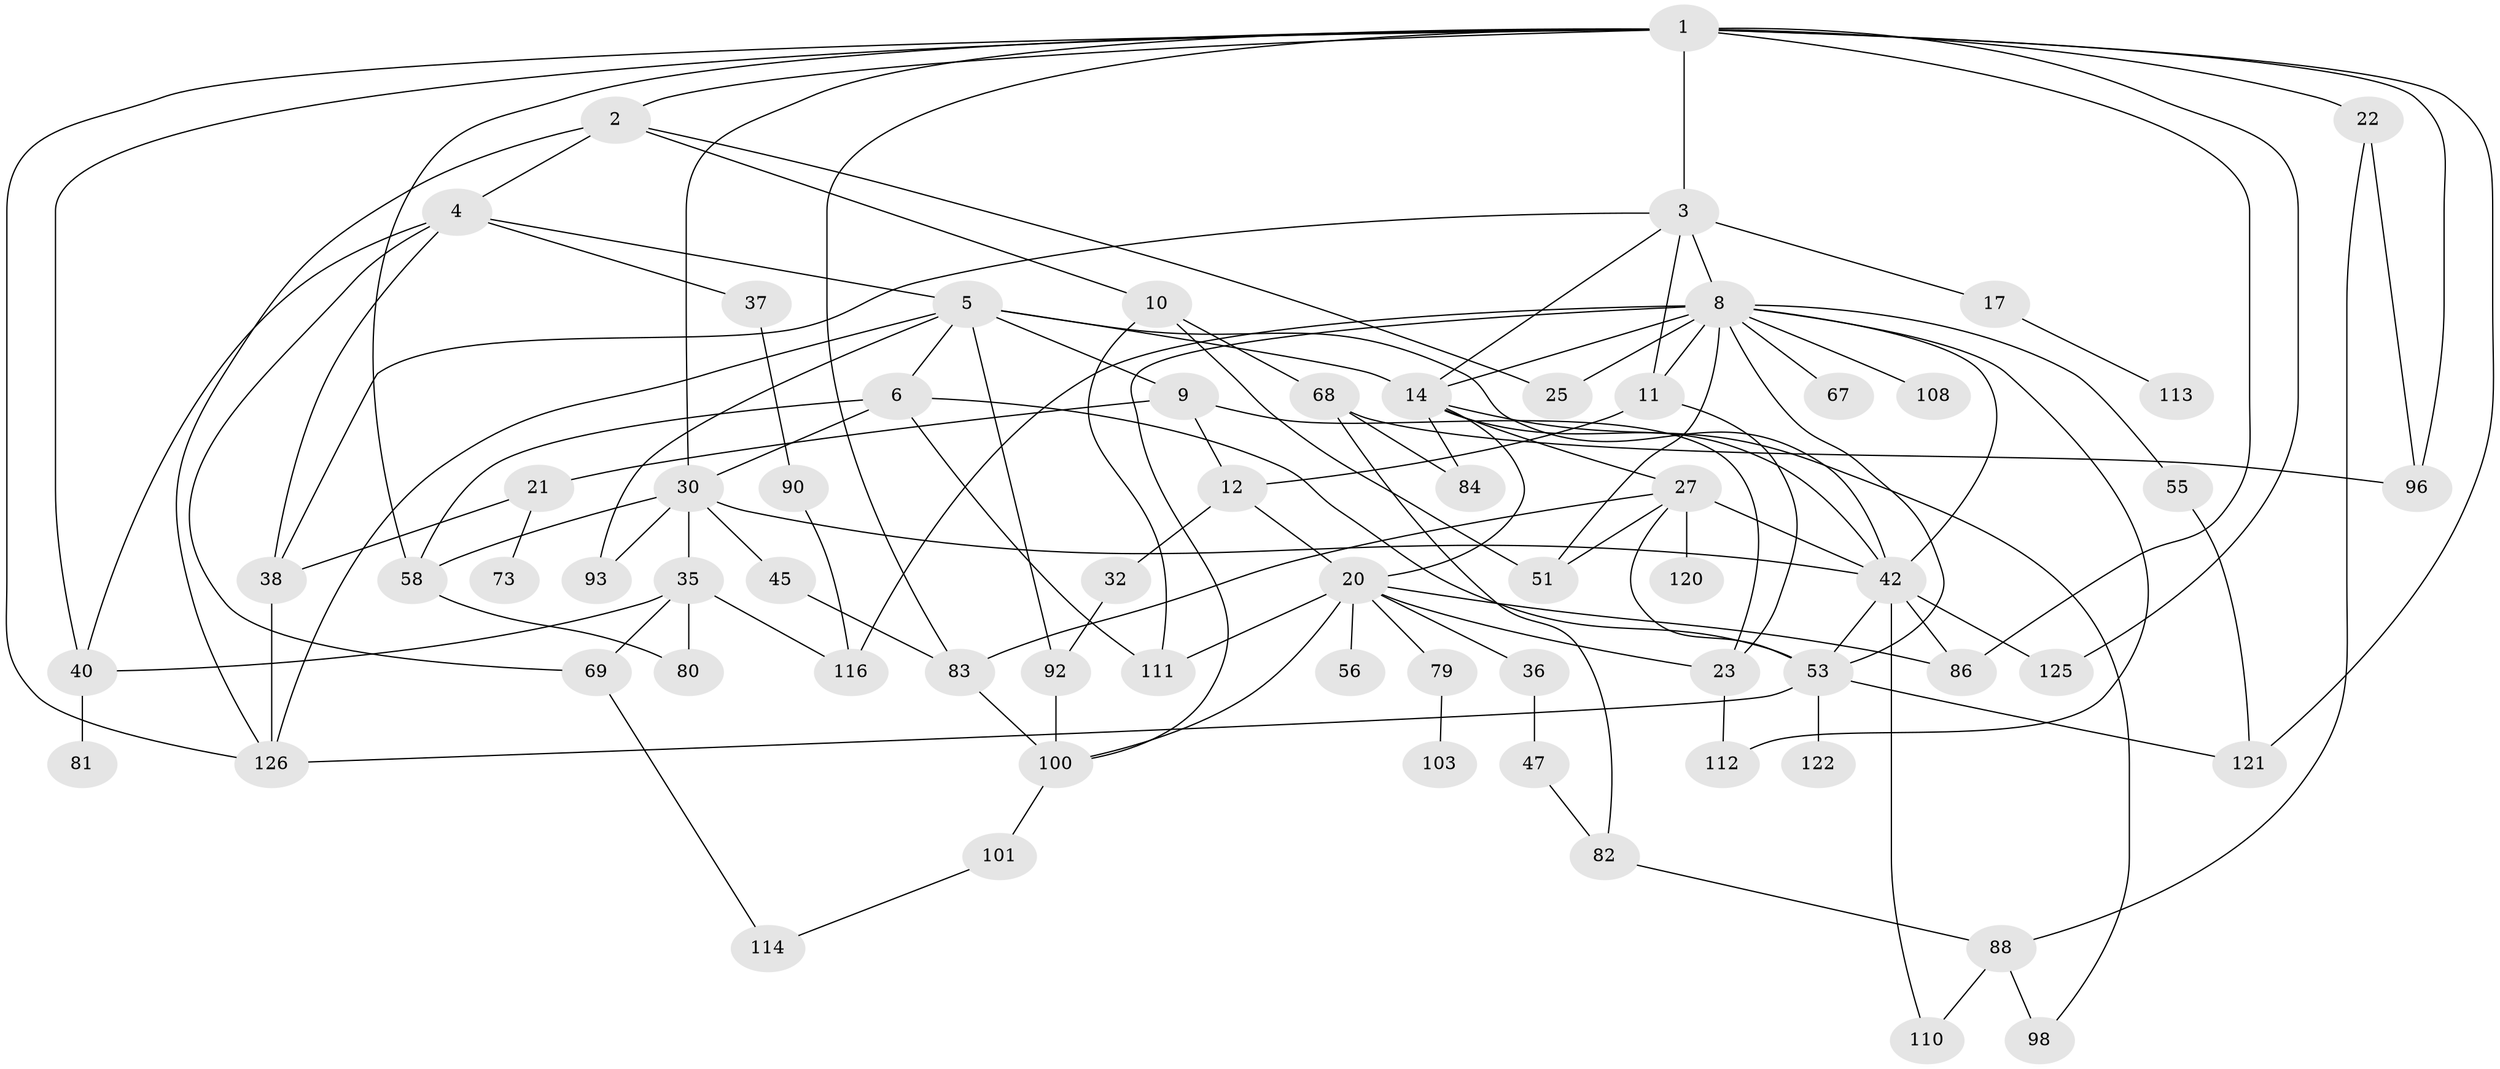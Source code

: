 // original degree distribution, {6: 0.03787878787878788, 7: 0.022727272727272728, 4: 0.14393939393939395, 5: 0.07575757575757576, 3: 0.2803030303030303, 2: 0.2878787878787879, 1: 0.15151515151515152}
// Generated by graph-tools (version 1.1) at 2025/13/03/09/25 04:13:27]
// undirected, 66 vertices, 120 edges
graph export_dot {
graph [start="1"]
  node [color=gray90,style=filled];
  1 [super="+7"];
  2 [super="+31"];
  3;
  4 [super="+74"];
  5 [super="+29+19"];
  6 [super="+48"];
  8 [super="+24+70+13"];
  9;
  10 [super="+54"];
  11 [super="+18"];
  12 [super="+123"];
  14 [super="+16"];
  17;
  20 [super="+26+43"];
  21 [super="+127+72+62+60"];
  22;
  23;
  25 [super="+109"];
  27 [super="+28+85"];
  30 [super="+34+97"];
  32 [super="+46"];
  35 [super="+41"];
  36;
  37;
  38 [super="+44"];
  40 [super="+61+49"];
  42 [super="+52+66"];
  45;
  47 [super="+64"];
  51;
  53 [super="+59"];
  55;
  56;
  58 [super="+77"];
  67;
  68;
  69;
  73;
  79;
  80;
  81;
  82;
  83 [super="+91+95"];
  84;
  86 [super="+115"];
  88;
  90;
  92;
  93;
  96 [super="+104"];
  98;
  100 [super="+105"];
  101;
  103 [super="+107"];
  108;
  110;
  111;
  112;
  113;
  114;
  116;
  120;
  121;
  122;
  125;
  126 [super="+130"];
  1 -- 2;
  1 -- 3;
  1 -- 40;
  1 -- 126;
  1 -- 96;
  1 -- 83;
  1 -- 86;
  1 -- 22 [weight=2];
  1 -- 121;
  1 -- 125;
  1 -- 30;
  1 -- 58;
  2 -- 4;
  2 -- 10;
  2 -- 126;
  2 -- 25;
  3 -- 8 [weight=2];
  3 -- 11;
  3 -- 17;
  3 -- 38;
  3 -- 14;
  4 -- 5;
  4 -- 37;
  4 -- 69;
  4 -- 40;
  4 -- 38;
  5 -- 6;
  5 -- 9 [weight=2];
  5 -- 126;
  5 -- 92;
  5 -- 14;
  5 -- 42;
  5 -- 93;
  6 -- 58;
  6 -- 111;
  6 -- 30;
  6 -- 53;
  8 -- 55;
  8 -- 112;
  8 -- 67;
  8 -- 51;
  8 -- 11 [weight=2];
  8 -- 108;
  8 -- 100;
  8 -- 116;
  8 -- 25;
  8 -- 42;
  8 -- 14;
  8 -- 53;
  9 -- 12;
  9 -- 21;
  9 -- 23;
  10 -- 68;
  10 -- 51;
  10 -- 111;
  11 -- 23;
  11 -- 12;
  12 -- 20;
  12 -- 32;
  14 -- 27;
  14 -- 98;
  14 -- 84;
  14 -- 42;
  14 -- 20;
  17 -- 113;
  20 -- 36;
  20 -- 79;
  20 -- 111;
  20 -- 23;
  20 -- 56;
  20 -- 86;
  20 -- 100;
  21 -- 38;
  21 -- 73;
  22 -- 96;
  22 -- 88;
  23 -- 112;
  27 -- 51;
  27 -- 42;
  27 -- 53;
  27 -- 120;
  27 -- 83;
  30 -- 35;
  30 -- 45;
  30 -- 93;
  30 -- 42;
  30 -- 58;
  32 -- 92;
  35 -- 80;
  35 -- 116;
  35 -- 69;
  35 -- 40;
  36 -- 47;
  37 -- 90;
  38 -- 126;
  40 -- 81;
  42 -- 110;
  42 -- 53;
  42 -- 125;
  42 -- 86;
  45 -- 83;
  47 -- 82;
  53 -- 122;
  53 -- 121;
  53 -- 126;
  55 -- 121;
  58 -- 80;
  68 -- 84;
  68 -- 82;
  68 -- 96;
  69 -- 114;
  79 -- 103;
  82 -- 88;
  83 -- 100;
  88 -- 110;
  88 -- 98;
  90 -- 116;
  92 -- 100;
  100 -- 101;
  101 -- 114;
}
